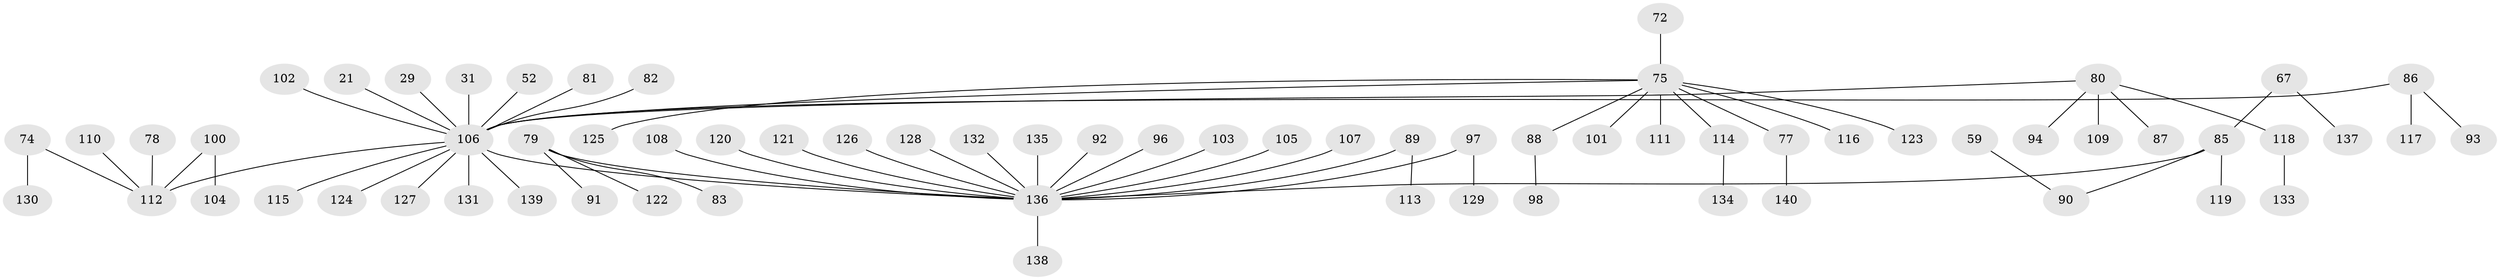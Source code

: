 // original degree distribution, {6: 0.02142857142857143, 7: 0.007142857142857143, 5: 0.05, 3: 0.14285714285714285, 4: 0.04285714285714286, 2: 0.22142857142857142, 1: 0.5142857142857142}
// Generated by graph-tools (version 1.1) at 2025/53/03/09/25 04:53:43]
// undirected, 70 vertices, 69 edges
graph export_dot {
graph [start="1"]
  node [color=gray90,style=filled];
  21 [super="+15"];
  29;
  31;
  52;
  59;
  67;
  72;
  74;
  75 [super="+42+36+46+50"];
  77;
  78;
  79;
  80 [super="+45+64+62"];
  81;
  82;
  83;
  85 [super="+57"];
  86;
  87;
  88;
  89;
  90 [super="+58"];
  91;
  92;
  93;
  94;
  96;
  97;
  98;
  100;
  101;
  102;
  103;
  104;
  105;
  106 [super="+3+95+70"];
  107;
  108;
  109;
  110;
  111;
  112 [super="+12+66+73+71"];
  113;
  114 [super="+38+41+84"];
  115;
  116;
  117;
  118;
  119;
  120;
  121;
  122;
  123;
  124;
  125;
  126;
  127;
  128;
  129;
  130;
  131;
  132;
  133;
  134;
  135;
  136 [super="+35+99+51+47+53+56+48+54+60+63+65+68+76+69"];
  137;
  138;
  139;
  140;
  21 -- 106;
  29 -- 106;
  31 -- 106;
  52 -- 106;
  59 -- 90;
  67 -- 137;
  67 -- 85;
  72 -- 75;
  74 -- 130;
  74 -- 112;
  75 -- 77;
  75 -- 116;
  75 -- 111;
  75 -- 114;
  75 -- 88;
  75 -- 125;
  75 -- 101;
  75 -- 123;
  75 -- 106;
  77 -- 140;
  78 -- 112;
  79 -- 83;
  79 -- 91;
  79 -- 122;
  79 -- 136;
  80 -- 87;
  80 -- 109;
  80 -- 94;
  80 -- 118;
  80 -- 106;
  81 -- 106;
  82 -- 106;
  85 -- 119;
  85 -- 136;
  85 -- 90;
  86 -- 93;
  86 -- 117;
  86 -- 106;
  88 -- 98;
  89 -- 113;
  89 -- 136;
  92 -- 136;
  96 -- 136;
  97 -- 129;
  97 -- 136;
  100 -- 104;
  100 -- 112;
  102 -- 106;
  103 -- 136;
  105 -- 136;
  106 -- 112;
  106 -- 131;
  106 -- 124;
  106 -- 127;
  106 -- 136;
  106 -- 139;
  106 -- 115;
  107 -- 136;
  108 -- 136;
  110 -- 112;
  114 -- 134;
  118 -- 133;
  120 -- 136;
  121 -- 136;
  126 -- 136;
  128 -- 136;
  132 -- 136;
  135 -- 136;
  136 -- 138;
}
